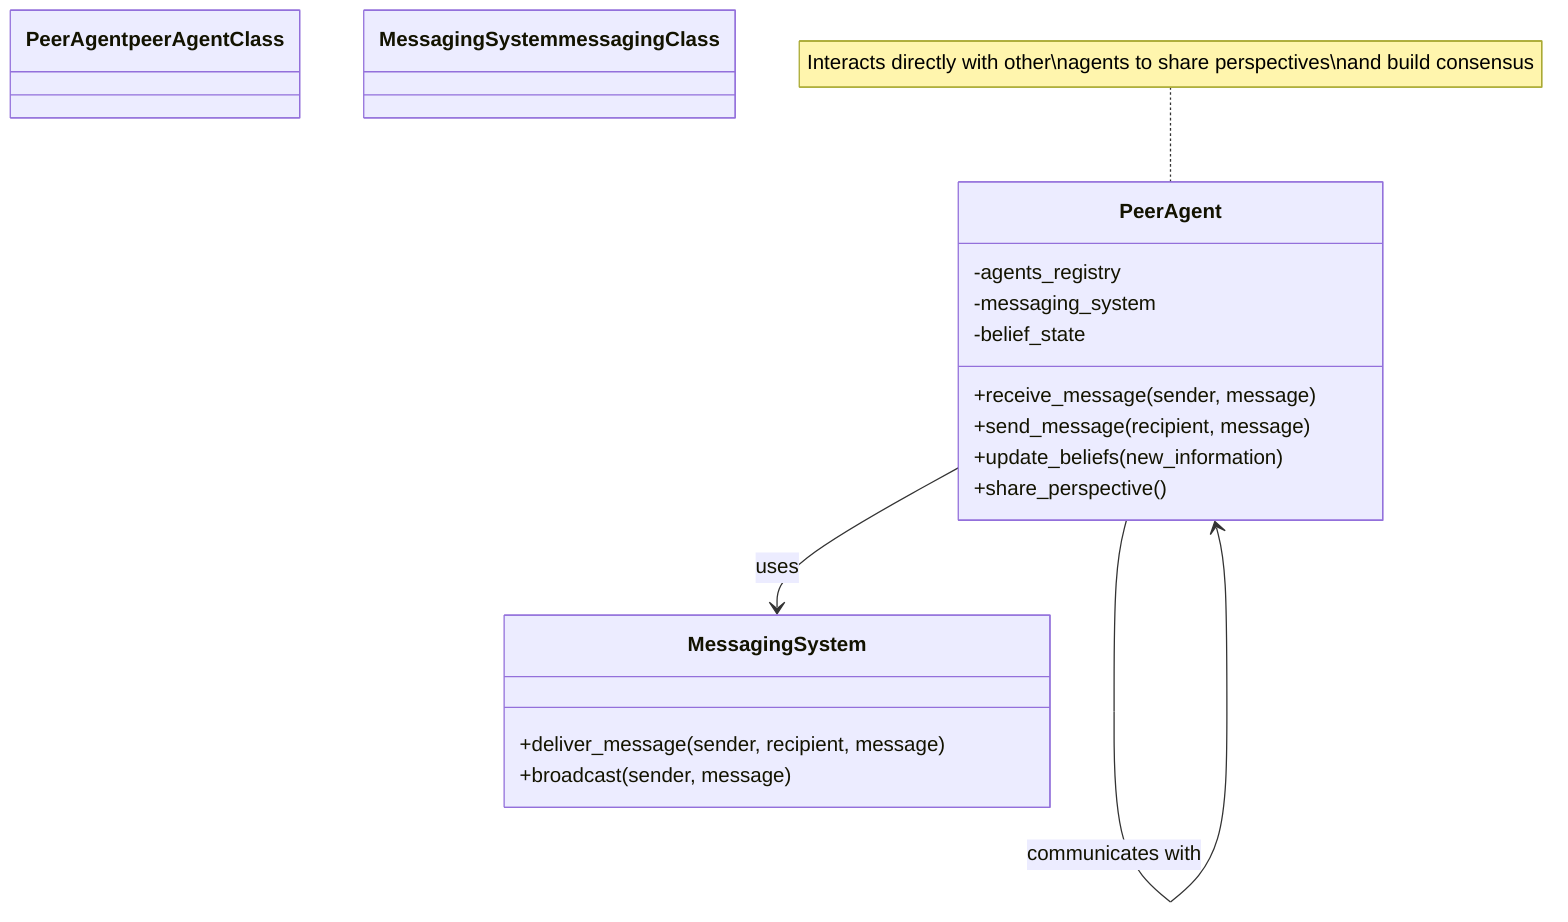 classDiagram
    class PeerAgent {
        -agents_registry
        -messaging_system
        -belief_state
        +receive_message(sender, message)
        +send_message(recipient, message)
        +update_beliefs(new_information)
        +share_perspective()
    }

    class MessagingSystem {
        +deliver_message(sender, recipient, message)
        +broadcast(sender, message)
    }

    PeerAgent --> MessagingSystem : uses
    PeerAgent --> PeerAgent : communicates with

    note for PeerAgent "Interacts directly with other\nagents to share perspectives\nand build consensus"

    classDef peerAgentClass fill:#4B0082,color:white
    classDef messagingClass fill:#9370DB,color:white

    class PeerAgent peerAgentClass
    class MessagingSystem messagingClass